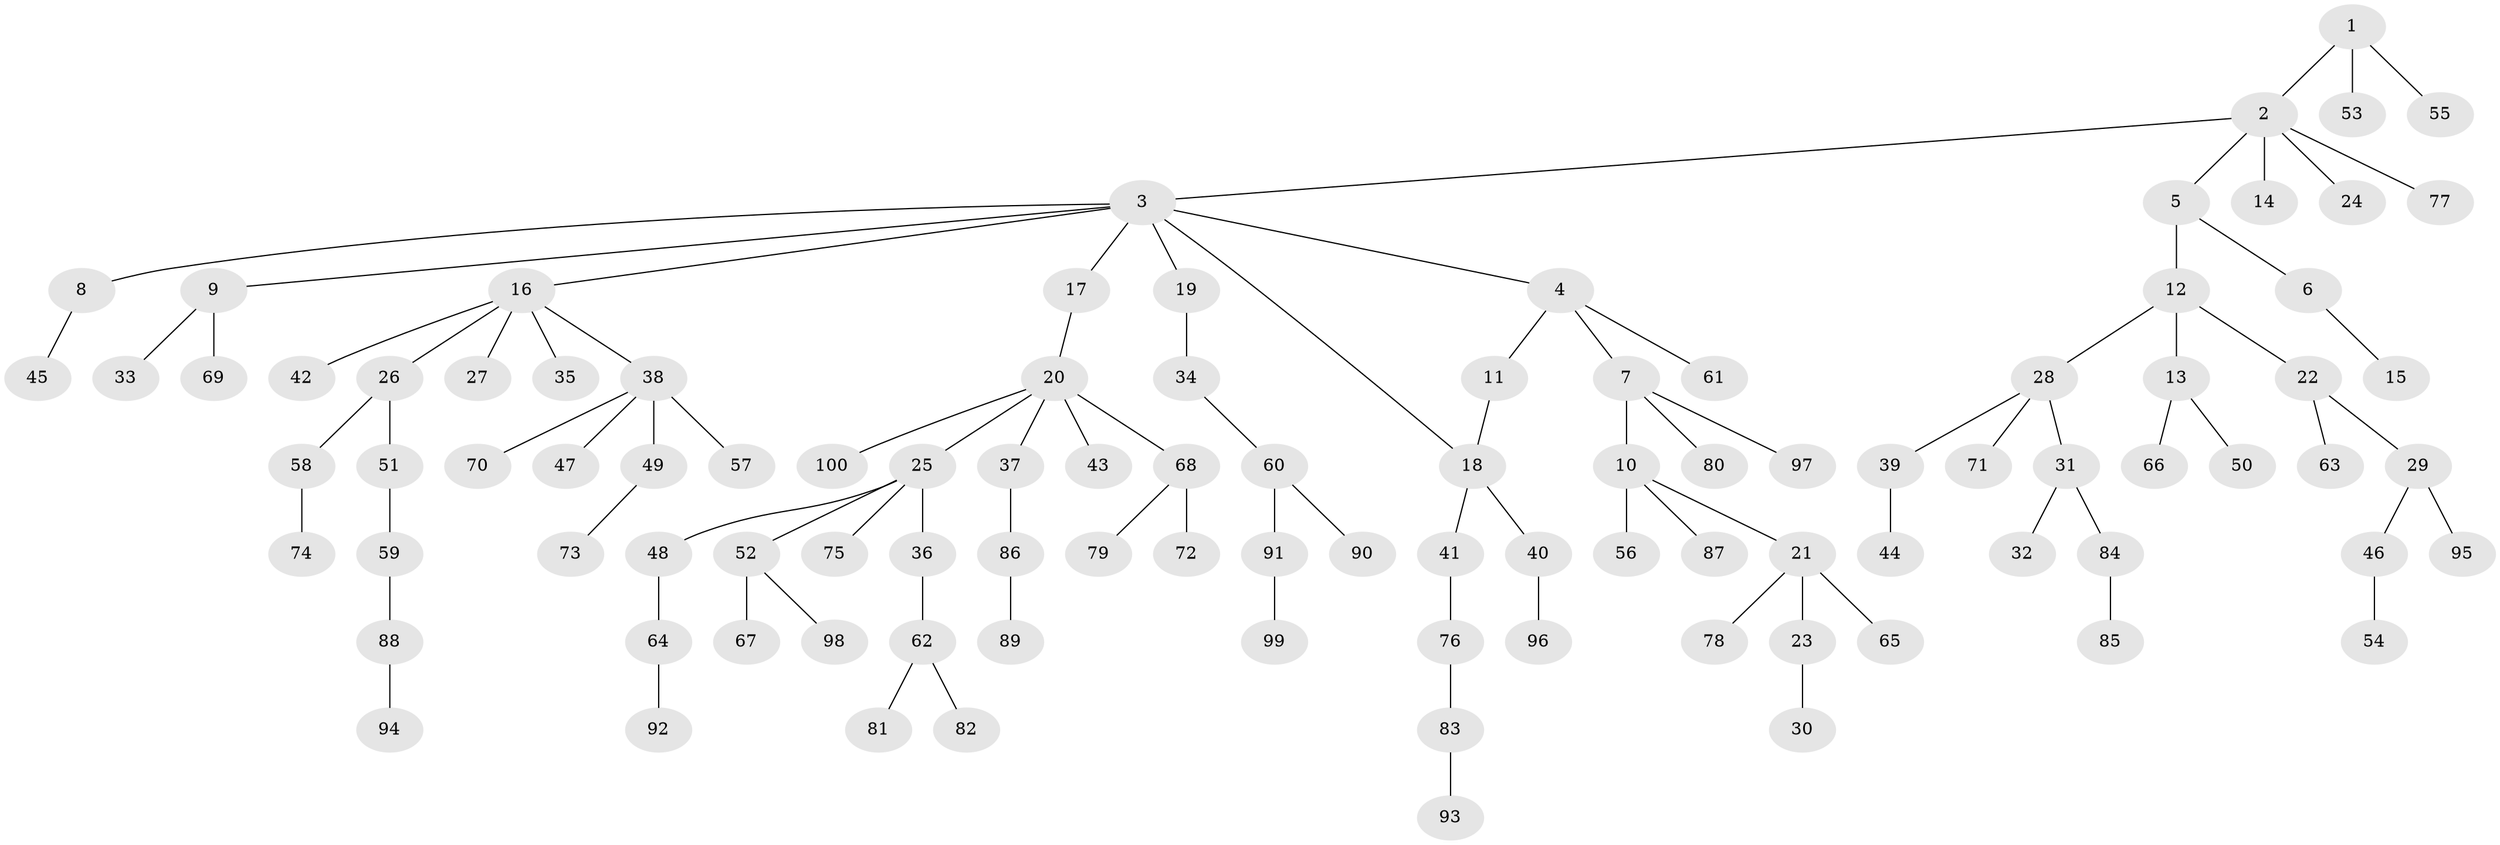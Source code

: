 // coarse degree distribution, {1: 0.41935483870967744, 3: 0.25806451612903225, 7: 0.03225806451612903, 2: 0.2903225806451613}
// Generated by graph-tools (version 1.1) at 2025/49/03/04/25 22:49:02]
// undirected, 100 vertices, 100 edges
graph export_dot {
  node [color=gray90,style=filled];
  1;
  2;
  3;
  4;
  5;
  6;
  7;
  8;
  9;
  10;
  11;
  12;
  13;
  14;
  15;
  16;
  17;
  18;
  19;
  20;
  21;
  22;
  23;
  24;
  25;
  26;
  27;
  28;
  29;
  30;
  31;
  32;
  33;
  34;
  35;
  36;
  37;
  38;
  39;
  40;
  41;
  42;
  43;
  44;
  45;
  46;
  47;
  48;
  49;
  50;
  51;
  52;
  53;
  54;
  55;
  56;
  57;
  58;
  59;
  60;
  61;
  62;
  63;
  64;
  65;
  66;
  67;
  68;
  69;
  70;
  71;
  72;
  73;
  74;
  75;
  76;
  77;
  78;
  79;
  80;
  81;
  82;
  83;
  84;
  85;
  86;
  87;
  88;
  89;
  90;
  91;
  92;
  93;
  94;
  95;
  96;
  97;
  98;
  99;
  100;
  1 -- 2;
  1 -- 53;
  1 -- 55;
  2 -- 3;
  2 -- 5;
  2 -- 14;
  2 -- 24;
  2 -- 77;
  3 -- 4;
  3 -- 8;
  3 -- 9;
  3 -- 16;
  3 -- 17;
  3 -- 19;
  3 -- 18;
  4 -- 7;
  4 -- 11;
  4 -- 61;
  5 -- 6;
  5 -- 12;
  6 -- 15;
  7 -- 10;
  7 -- 80;
  7 -- 97;
  8 -- 45;
  9 -- 33;
  9 -- 69;
  10 -- 21;
  10 -- 56;
  10 -- 87;
  11 -- 18;
  12 -- 13;
  12 -- 22;
  12 -- 28;
  13 -- 50;
  13 -- 66;
  16 -- 26;
  16 -- 27;
  16 -- 35;
  16 -- 38;
  16 -- 42;
  17 -- 20;
  18 -- 40;
  18 -- 41;
  19 -- 34;
  20 -- 25;
  20 -- 37;
  20 -- 43;
  20 -- 68;
  20 -- 100;
  21 -- 23;
  21 -- 65;
  21 -- 78;
  22 -- 29;
  22 -- 63;
  23 -- 30;
  25 -- 36;
  25 -- 48;
  25 -- 52;
  25 -- 75;
  26 -- 51;
  26 -- 58;
  28 -- 31;
  28 -- 39;
  28 -- 71;
  29 -- 46;
  29 -- 95;
  31 -- 32;
  31 -- 84;
  34 -- 60;
  36 -- 62;
  37 -- 86;
  38 -- 47;
  38 -- 49;
  38 -- 57;
  38 -- 70;
  39 -- 44;
  40 -- 96;
  41 -- 76;
  46 -- 54;
  48 -- 64;
  49 -- 73;
  51 -- 59;
  52 -- 67;
  52 -- 98;
  58 -- 74;
  59 -- 88;
  60 -- 90;
  60 -- 91;
  62 -- 81;
  62 -- 82;
  64 -- 92;
  68 -- 72;
  68 -- 79;
  76 -- 83;
  83 -- 93;
  84 -- 85;
  86 -- 89;
  88 -- 94;
  91 -- 99;
}
